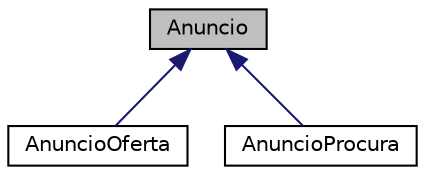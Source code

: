digraph "Anuncio"
{
  edge [fontname="Helvetica",fontsize="10",labelfontname="Helvetica",labelfontsize="10"];
  node [fontname="Helvetica",fontsize="10",shape=record];
  Node1 [label="Anuncio",height=0.2,width=0.4,color="black", fillcolor="grey75", style="filled", fontcolor="black"];
  Node1 -> Node2 [dir="back",color="midnightblue",fontsize="10",style="solid"];
  Node2 [label="AnuncioOferta",height=0.2,width=0.4,color="black", fillcolor="white", style="filled",URL="$class_anuncio_oferta.html"];
  Node1 -> Node3 [dir="back",color="midnightblue",fontsize="10",style="solid"];
  Node3 [label="AnuncioProcura",height=0.2,width=0.4,color="black", fillcolor="white", style="filled",URL="$class_anuncio_procura.html"];
}
